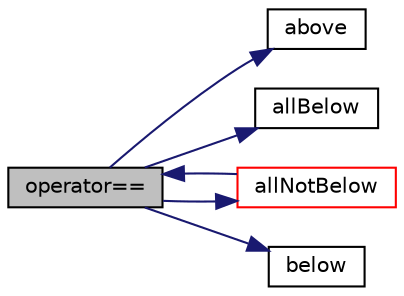 digraph "operator=="
{
  bgcolor="transparent";
  edge [fontname="Helvetica",fontsize="10",labelfontname="Helvetica",labelfontsize="10"];
  node [fontname="Helvetica",fontsize="10",shape=record];
  rankdir="LR";
  Node1 [label="operator==",height=0.2,width=0.4,color="black", fillcolor="grey75", style="filled", fontcolor="black"];
  Node1 -> Node2 [color="midnightblue",fontsize="10",style="solid",fontname="Helvetica"];
  Node2 [label="above",height=0.2,width=0.4,color="black",URL="$a00318.html#ad8d810fb6dff9dc8dc3b728e230fbad7"];
  Node1 -> Node3 [color="midnightblue",fontsize="10",style="solid",fontname="Helvetica"];
  Node3 [label="allBelow",height=0.2,width=0.4,color="black",URL="$a00318.html#ac2d1a1bf91874eaf77117dd6410c69ad"];
  Node1 -> Node4 [color="midnightblue",fontsize="10",style="solid",fontname="Helvetica"];
  Node4 [label="allNotBelow",height=0.2,width=0.4,color="red",URL="$a00318.html#a2428ff15ee9d1e0a955441aa1152851d"];
  Node4 -> Node1 [color="midnightblue",fontsize="10",style="solid",fontname="Helvetica"];
  Node1 -> Node5 [color="midnightblue",fontsize="10",style="solid",fontname="Helvetica"];
  Node5 [label="below",height=0.2,width=0.4,color="black",URL="$a00318.html#aaa8fbb6b6fcd2f204b75dc4a77659846"];
}
